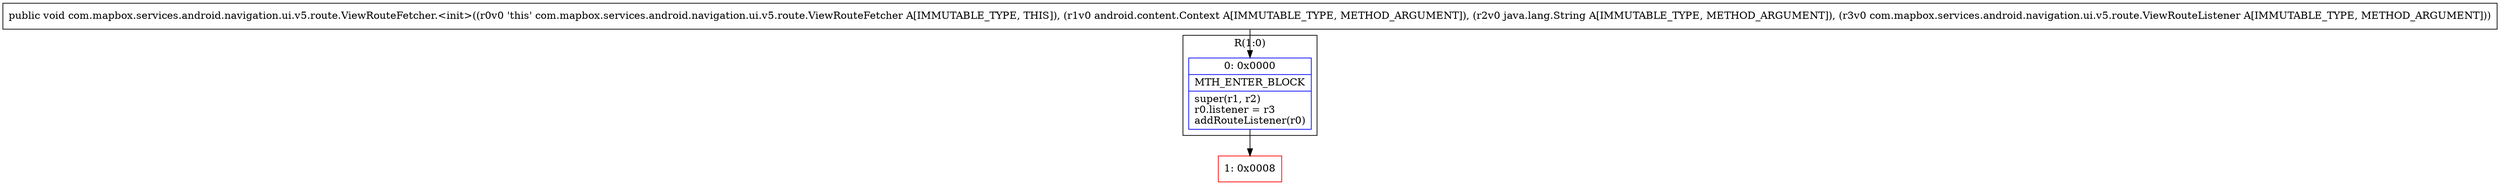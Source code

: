 digraph "CFG forcom.mapbox.services.android.navigation.ui.v5.route.ViewRouteFetcher.\<init\>(Landroid\/content\/Context;Ljava\/lang\/String;Lcom\/mapbox\/services\/android\/navigation\/ui\/v5\/route\/ViewRouteListener;)V" {
subgraph cluster_Region_8790338 {
label = "R(1:0)";
node [shape=record,color=blue];
Node_0 [shape=record,label="{0\:\ 0x0000|MTH_ENTER_BLOCK\l|super(r1, r2)\lr0.listener = r3\laddRouteListener(r0)\l}"];
}
Node_1 [shape=record,color=red,label="{1\:\ 0x0008}"];
MethodNode[shape=record,label="{public void com.mapbox.services.android.navigation.ui.v5.route.ViewRouteFetcher.\<init\>((r0v0 'this' com.mapbox.services.android.navigation.ui.v5.route.ViewRouteFetcher A[IMMUTABLE_TYPE, THIS]), (r1v0 android.content.Context A[IMMUTABLE_TYPE, METHOD_ARGUMENT]), (r2v0 java.lang.String A[IMMUTABLE_TYPE, METHOD_ARGUMENT]), (r3v0 com.mapbox.services.android.navigation.ui.v5.route.ViewRouteListener A[IMMUTABLE_TYPE, METHOD_ARGUMENT])) }"];
MethodNode -> Node_0;
Node_0 -> Node_1;
}

